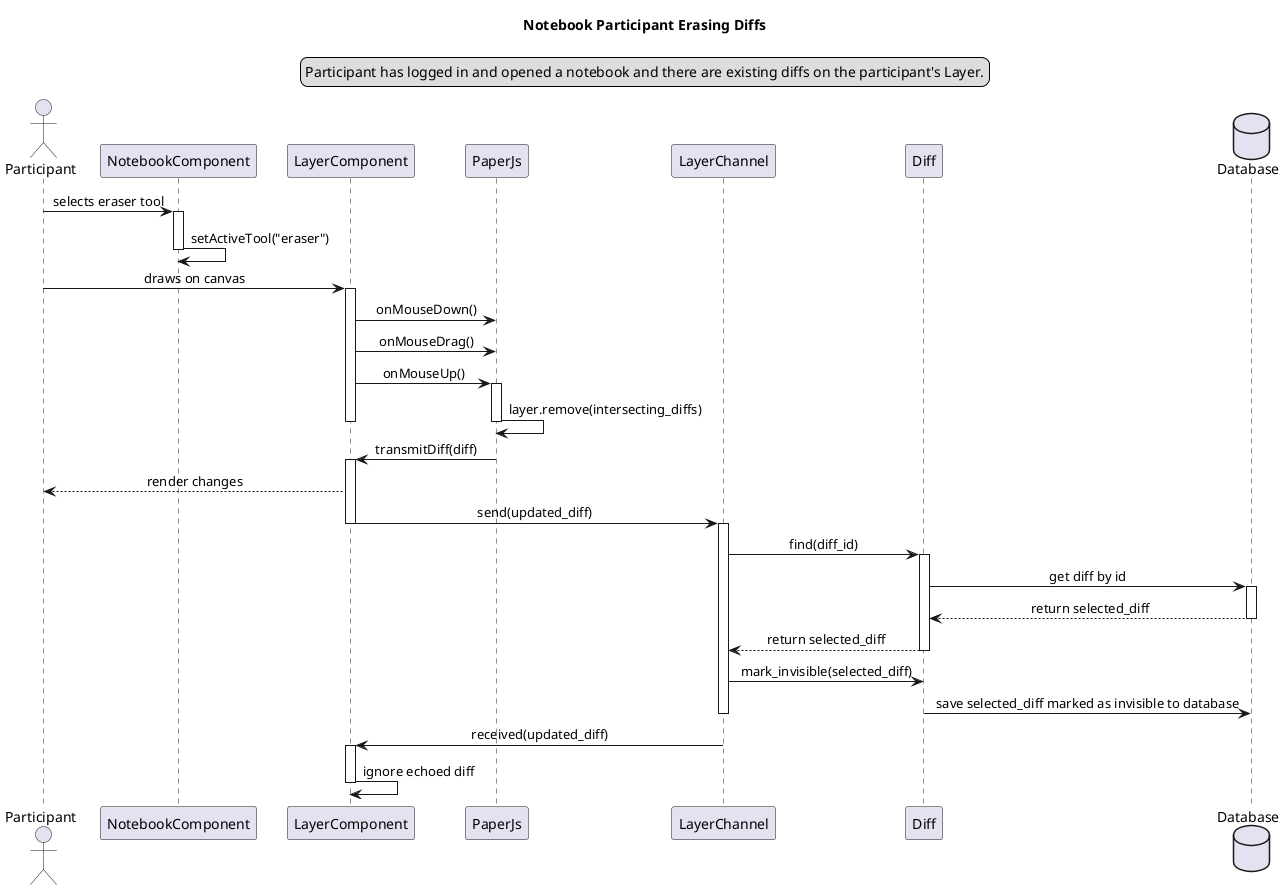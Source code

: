 @startuml Notebook Participant Erasing Diffs
title Notebook Participant Erasing Diffs
skinparam sequenceMessageAlign center
legend top
Participant has logged in and opened a notebook and there are existing diffs on the participant's Layer.
endlegend

actor Participant as partic
participant NotebookComponent as nc
participant LayerComponent as lc
participant PaperJs as pjs
participant LayerChannel as lch
participant Diff as d
database Database as db

partic -> nc : selects eraser tool
activate nc
nc -> nc : setActiveTool("eraser")
deactivate nc
partic -> lc : draws on canvas
activate lc

lc -> pjs : onMouseDown()
lc -> pjs : onMouseDrag()
lc -> pjs : onMouseUp()
activate pjs
pjs -> pjs : layer.remove(intersecting_diffs)
deactivate pjs
deactivate lc
pjs -> lc : transmitDiff(diff)
activate lc

lc --> partic : render changes

lc -> lch : send(updated_diff)
deactivate lc
activate lch
lch -> d : find(diff_id)
activate d
d -> db : get diff by id
activate db
db --> d : return selected_diff
deactivate db
d --> lch : return selected_diff
deactivate d
lch -> d : mark_invisible(selected_diff)
d -> db : save selected_diff marked as invisible to database
deactivate lch

lch -> lc : received(updated_diff)
activate lc
lc -> lc : ignore echoed diff
deactivate lc
@enduml